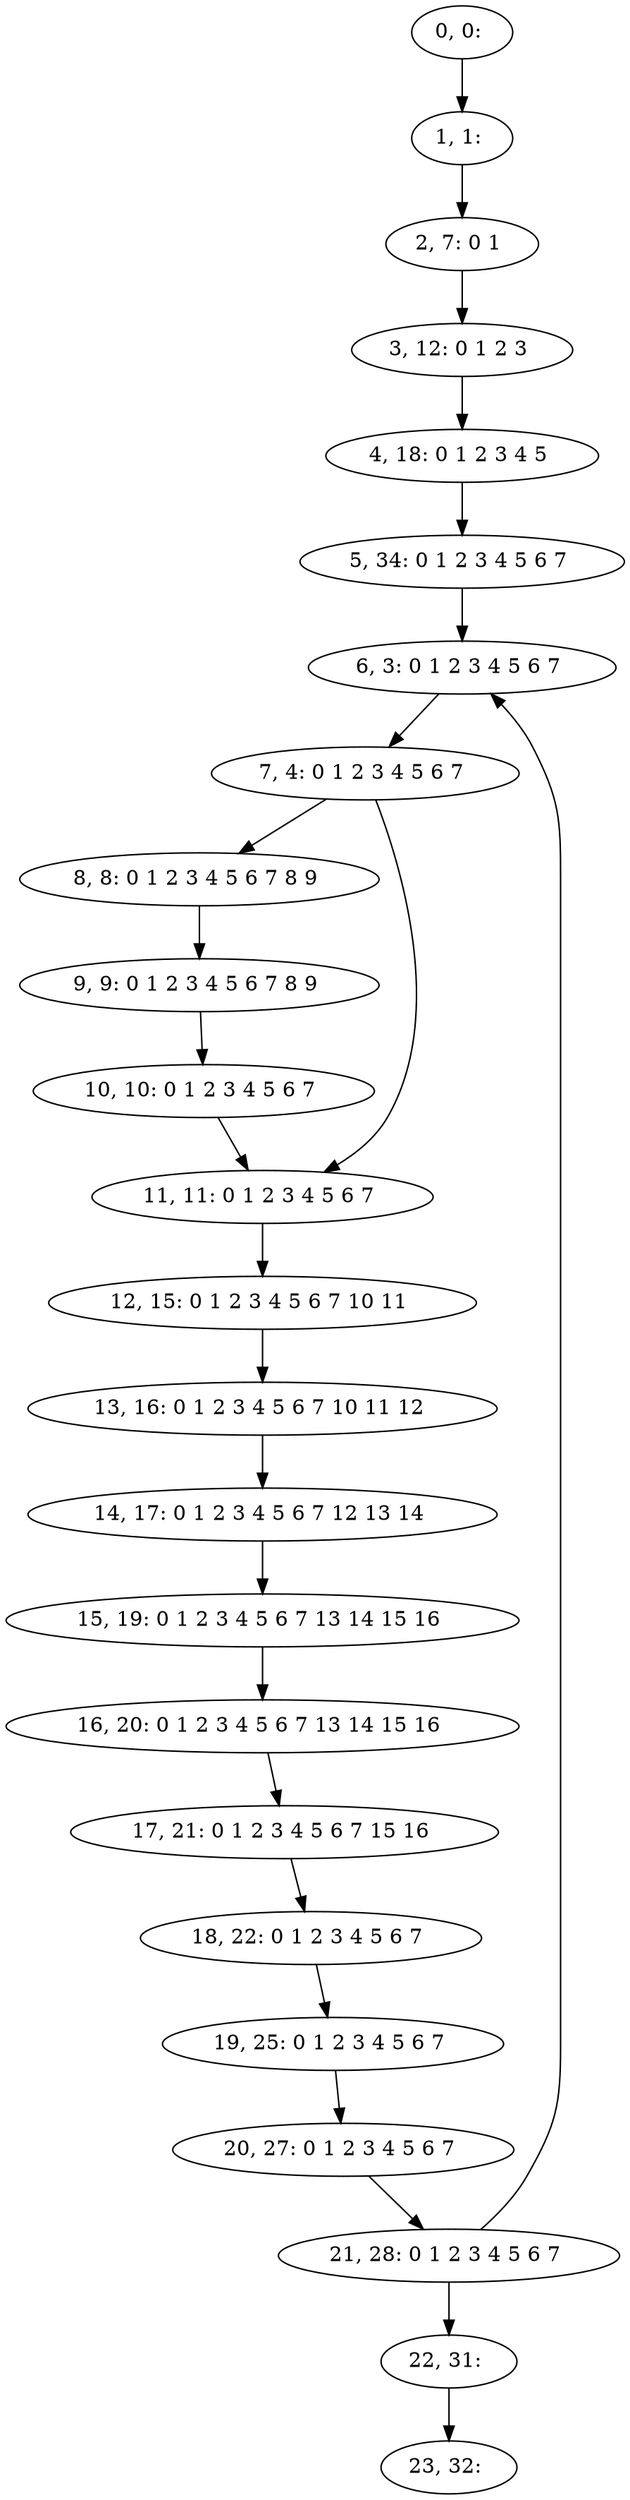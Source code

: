 digraph G {
0[label="0, 0: "];
1[label="1, 1: "];
2[label="2, 7: 0 1 "];
3[label="3, 12: 0 1 2 3 "];
4[label="4, 18: 0 1 2 3 4 5 "];
5[label="5, 34: 0 1 2 3 4 5 6 7 "];
6[label="6, 3: 0 1 2 3 4 5 6 7 "];
7[label="7, 4: 0 1 2 3 4 5 6 7 "];
8[label="8, 8: 0 1 2 3 4 5 6 7 8 9 "];
9[label="9, 9: 0 1 2 3 4 5 6 7 8 9 "];
10[label="10, 10: 0 1 2 3 4 5 6 7 "];
11[label="11, 11: 0 1 2 3 4 5 6 7 "];
12[label="12, 15: 0 1 2 3 4 5 6 7 10 11 "];
13[label="13, 16: 0 1 2 3 4 5 6 7 10 11 12 "];
14[label="14, 17: 0 1 2 3 4 5 6 7 12 13 14 "];
15[label="15, 19: 0 1 2 3 4 5 6 7 13 14 15 16 "];
16[label="16, 20: 0 1 2 3 4 5 6 7 13 14 15 16 "];
17[label="17, 21: 0 1 2 3 4 5 6 7 15 16 "];
18[label="18, 22: 0 1 2 3 4 5 6 7 "];
19[label="19, 25: 0 1 2 3 4 5 6 7 "];
20[label="20, 27: 0 1 2 3 4 5 6 7 "];
21[label="21, 28: 0 1 2 3 4 5 6 7 "];
22[label="22, 31: "];
23[label="23, 32: "];
0->1 ;
1->2 ;
2->3 ;
3->4 ;
4->5 ;
5->6 ;
6->7 ;
7->8 ;
7->11 ;
8->9 ;
9->10 ;
10->11 ;
11->12 ;
12->13 ;
13->14 ;
14->15 ;
15->16 ;
16->17 ;
17->18 ;
18->19 ;
19->20 ;
20->21 ;
21->22 ;
21->6 ;
22->23 ;
}
